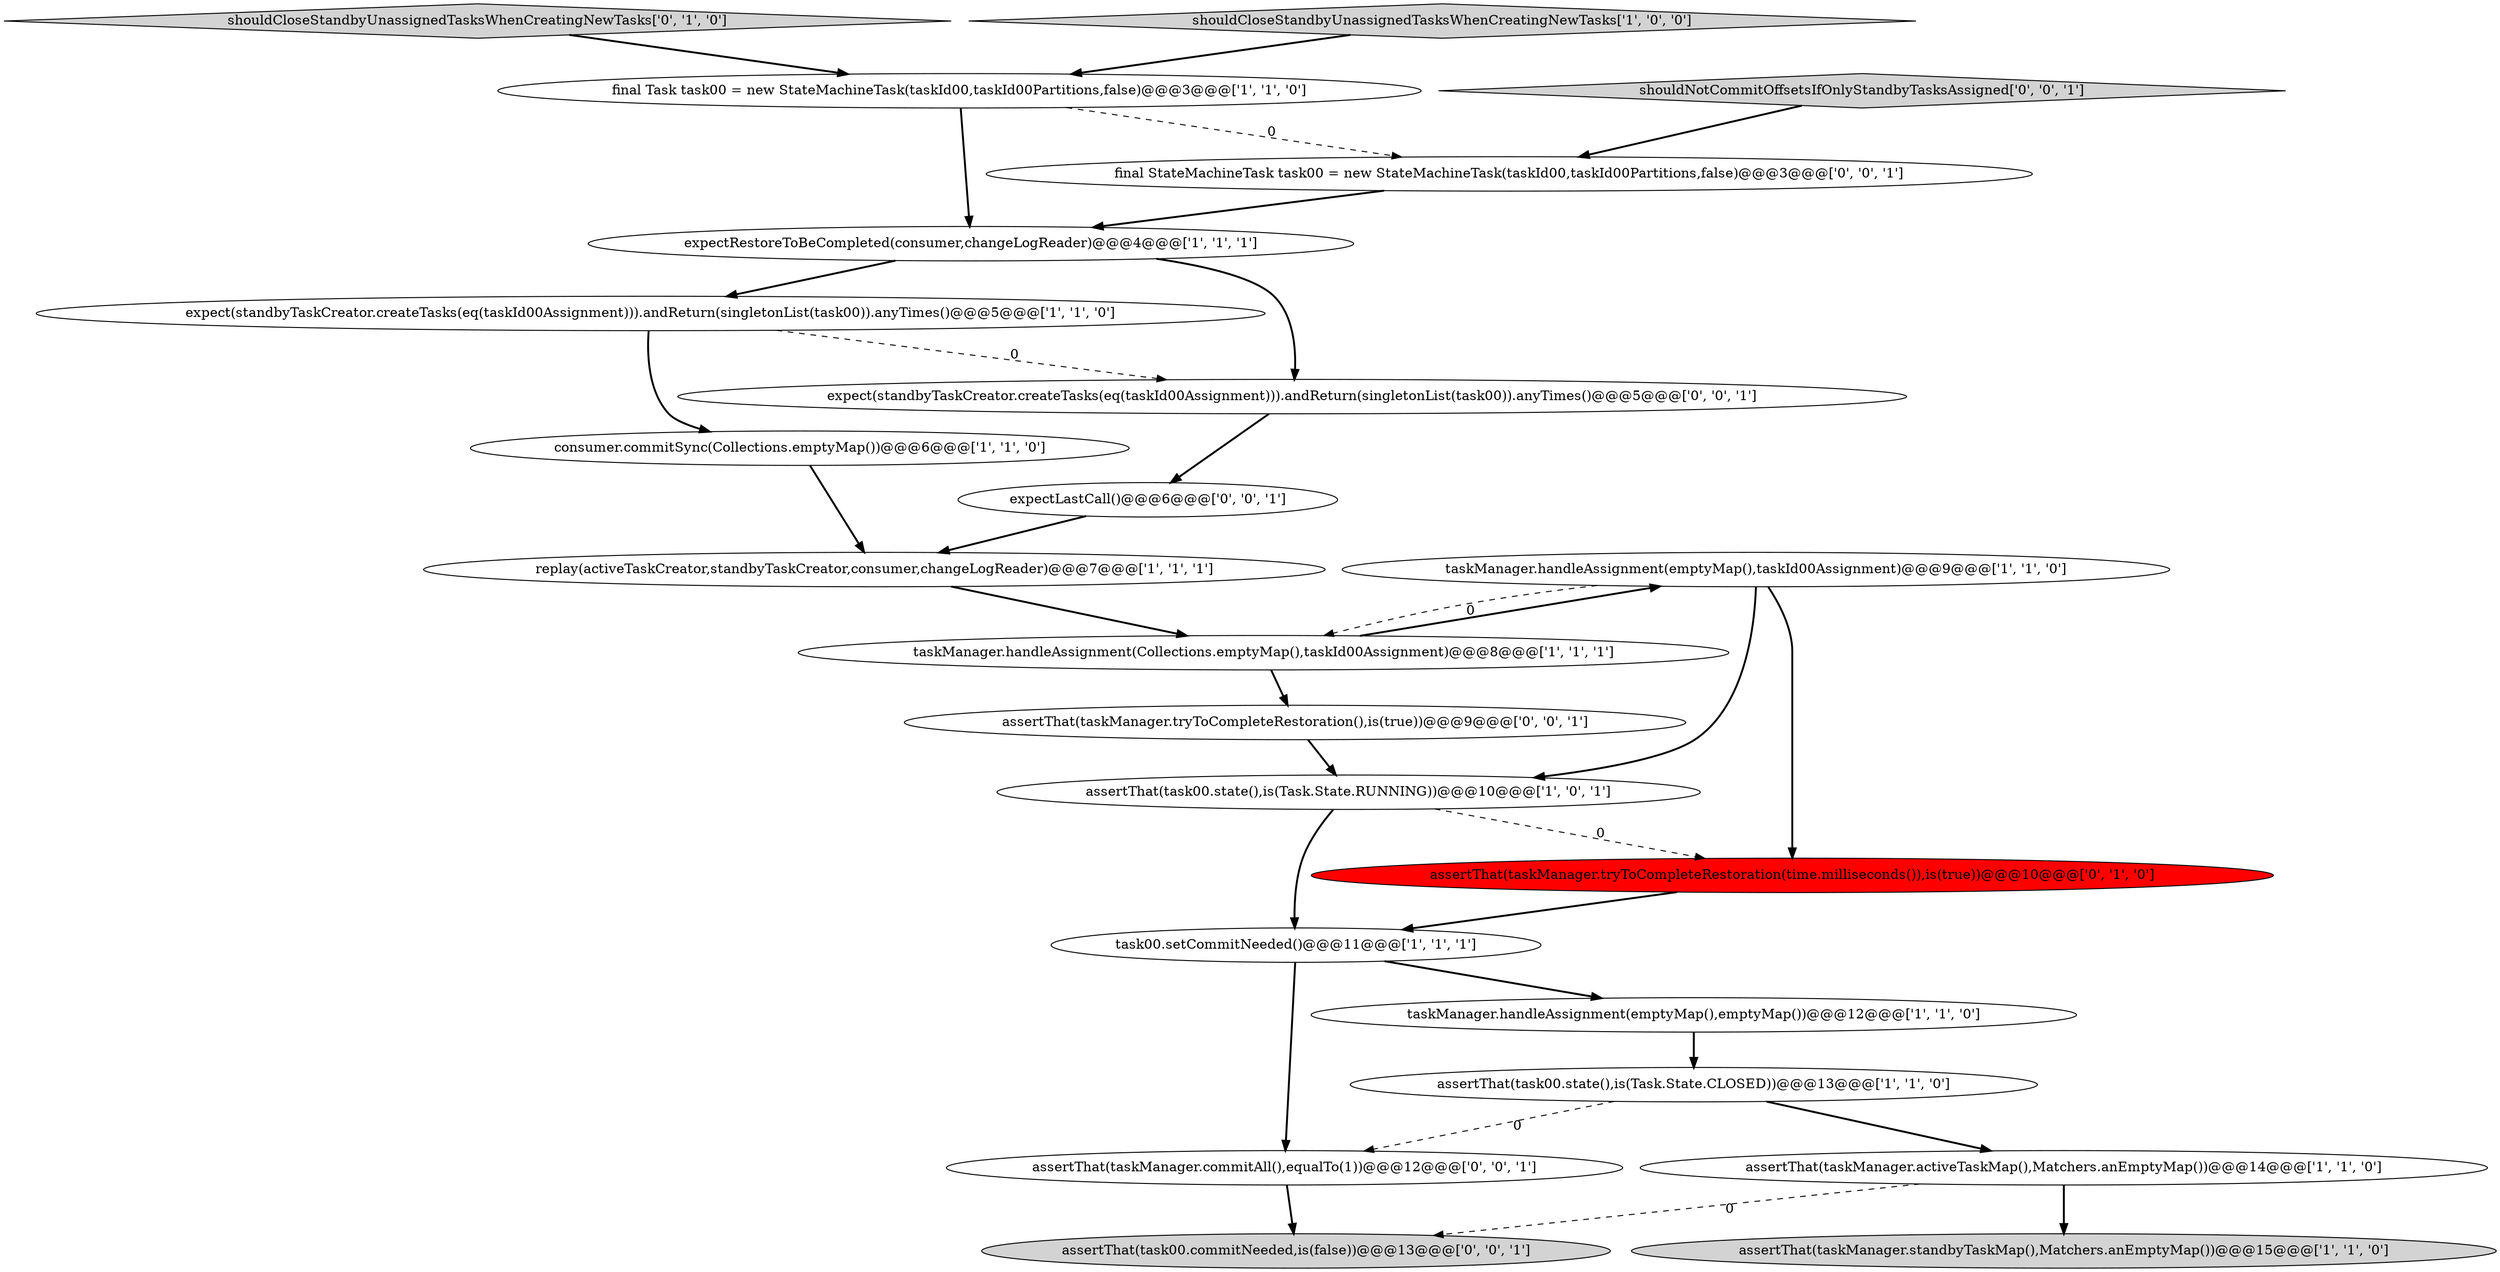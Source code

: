 digraph {
9 [style = filled, label = "assertThat(task00.state(),is(Task.State.CLOSED))@@@13@@@['1', '1', '0']", fillcolor = white, shape = ellipse image = "AAA0AAABBB1BBB"];
1 [style = filled, label = "taskManager.handleAssignment(Collections.emptyMap(),taskId00Assignment)@@@8@@@['1', '1', '1']", fillcolor = white, shape = ellipse image = "AAA0AAABBB1BBB"];
15 [style = filled, label = "shouldCloseStandbyUnassignedTasksWhenCreatingNewTasks['0', '1', '0']", fillcolor = lightgray, shape = diamond image = "AAA0AAABBB2BBB"];
11 [style = filled, label = "assertThat(taskManager.activeTaskMap(),Matchers.anEmptyMap())@@@14@@@['1', '1', '0']", fillcolor = white, shape = ellipse image = "AAA0AAABBB1BBB"];
12 [style = filled, label = "expect(standbyTaskCreator.createTasks(eq(taskId00Assignment))).andReturn(singletonList(task00)).anyTimes()@@@5@@@['1', '1', '0']", fillcolor = white, shape = ellipse image = "AAA0AAABBB1BBB"];
20 [style = filled, label = "assertThat(taskManager.commitAll(),equalTo(1))@@@12@@@['0', '0', '1']", fillcolor = white, shape = ellipse image = "AAA0AAABBB3BBB"];
17 [style = filled, label = "assertThat(taskManager.tryToCompleteRestoration(),is(true))@@@9@@@['0', '0', '1']", fillcolor = white, shape = ellipse image = "AAA0AAABBB3BBB"];
10 [style = filled, label = "assertThat(taskManager.standbyTaskMap(),Matchers.anEmptyMap())@@@15@@@['1', '1', '0']", fillcolor = lightgray, shape = ellipse image = "AAA0AAABBB1BBB"];
6 [style = filled, label = "taskManager.handleAssignment(emptyMap(),emptyMap())@@@12@@@['1', '1', '0']", fillcolor = white, shape = ellipse image = "AAA0AAABBB1BBB"];
2 [style = filled, label = "task00.setCommitNeeded()@@@11@@@['1', '1', '1']", fillcolor = white, shape = ellipse image = "AAA0AAABBB1BBB"];
16 [style = filled, label = "expectLastCall()@@@6@@@['0', '0', '1']", fillcolor = white, shape = ellipse image = "AAA0AAABBB3BBB"];
0 [style = filled, label = "shouldCloseStandbyUnassignedTasksWhenCreatingNewTasks['1', '0', '0']", fillcolor = lightgray, shape = diamond image = "AAA0AAABBB1BBB"];
19 [style = filled, label = "final StateMachineTask task00 = new StateMachineTask(taskId00,taskId00Partitions,false)@@@3@@@['0', '0', '1']", fillcolor = white, shape = ellipse image = "AAA0AAABBB3BBB"];
8 [style = filled, label = "consumer.commitSync(Collections.emptyMap())@@@6@@@['1', '1', '0']", fillcolor = white, shape = ellipse image = "AAA0AAABBB1BBB"];
4 [style = filled, label = "replay(activeTaskCreator,standbyTaskCreator,consumer,changeLogReader)@@@7@@@['1', '1', '1']", fillcolor = white, shape = ellipse image = "AAA0AAABBB1BBB"];
3 [style = filled, label = "assertThat(task00.state(),is(Task.State.RUNNING))@@@10@@@['1', '0', '1']", fillcolor = white, shape = ellipse image = "AAA0AAABBB1BBB"];
7 [style = filled, label = "final Task task00 = new StateMachineTask(taskId00,taskId00Partitions,false)@@@3@@@['1', '1', '0']", fillcolor = white, shape = ellipse image = "AAA0AAABBB1BBB"];
14 [style = filled, label = "assertThat(taskManager.tryToCompleteRestoration(time.milliseconds()),is(true))@@@10@@@['0', '1', '0']", fillcolor = red, shape = ellipse image = "AAA1AAABBB2BBB"];
18 [style = filled, label = "expect(standbyTaskCreator.createTasks(eq(taskId00Assignment))).andReturn(singletonList(task00)).anyTimes()@@@5@@@['0', '0', '1']", fillcolor = white, shape = ellipse image = "AAA0AAABBB3BBB"];
21 [style = filled, label = "assertThat(task00.commitNeeded,is(false))@@@13@@@['0', '0', '1']", fillcolor = lightgray, shape = ellipse image = "AAA0AAABBB3BBB"];
13 [style = filled, label = "expectRestoreToBeCompleted(consumer,changeLogReader)@@@4@@@['1', '1', '1']", fillcolor = white, shape = ellipse image = "AAA0AAABBB1BBB"];
5 [style = filled, label = "taskManager.handleAssignment(emptyMap(),taskId00Assignment)@@@9@@@['1', '1', '0']", fillcolor = white, shape = ellipse image = "AAA0AAABBB1BBB"];
22 [style = filled, label = "shouldNotCommitOffsetsIfOnlyStandbyTasksAssigned['0', '0', '1']", fillcolor = lightgray, shape = diamond image = "AAA0AAABBB3BBB"];
7->13 [style = bold, label=""];
1->5 [style = bold, label=""];
5->3 [style = bold, label=""];
5->1 [style = dashed, label="0"];
9->20 [style = dashed, label="0"];
2->20 [style = bold, label=""];
9->11 [style = bold, label=""];
15->7 [style = bold, label=""];
22->19 [style = bold, label=""];
2->6 [style = bold, label=""];
5->14 [style = bold, label=""];
1->17 [style = bold, label=""];
0->7 [style = bold, label=""];
20->21 [style = bold, label=""];
13->12 [style = bold, label=""];
19->13 [style = bold, label=""];
3->2 [style = bold, label=""];
7->19 [style = dashed, label="0"];
11->10 [style = bold, label=""];
12->8 [style = bold, label=""];
17->3 [style = bold, label=""];
12->18 [style = dashed, label="0"];
4->1 [style = bold, label=""];
14->2 [style = bold, label=""];
8->4 [style = bold, label=""];
6->9 [style = bold, label=""];
16->4 [style = bold, label=""];
3->14 [style = dashed, label="0"];
11->21 [style = dashed, label="0"];
13->18 [style = bold, label=""];
18->16 [style = bold, label=""];
}
